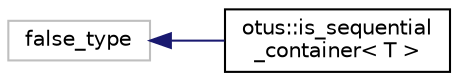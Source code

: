 digraph "Graphical Class Hierarchy"
{
  edge [fontname="Helvetica",fontsize="10",labelfontname="Helvetica",labelfontsize="10"];
  node [fontname="Helvetica",fontsize="10",shape=record];
  rankdir="LR";
  Node1 [label="false_type",height=0.2,width=0.4,color="grey75", fillcolor="white", style="filled"];
  Node1 -> Node2 [dir="back",color="midnightblue",fontsize="10",style="solid",fontname="Helvetica"];
  Node2 [label="otus::is_sequential\l_container\< T \>",height=0.2,width=0.4,color="black", fillcolor="white", style="filled",URL="$structotus_1_1is__sequential__container.html",tooltip="Default (negative) case for STL container type trait. "];
}
